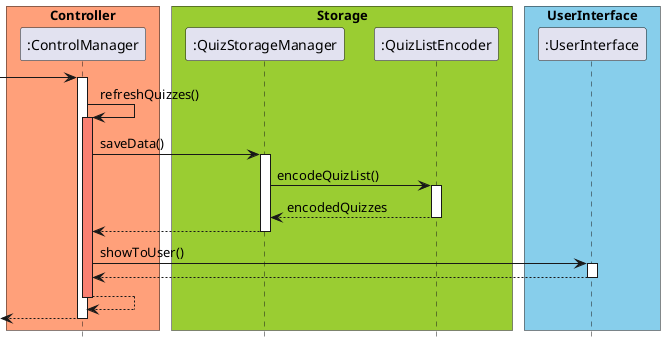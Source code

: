 @startuml

skinparam ParticipantPadding 10
skinparam BoxPadding 5
hide footbox

box "Controller" #LightSalmon
participant ":ControlManager"
end box

box "Storage" #YellowGreen
participant ":QuizStorageManager"
participant ":QuizListEncoder"
end box

box "UserInterface" #skyblue
participant ":UserInterface"
end box

-> ":ControlManager"
activate ":ControlManager"
":ControlManager" -> ":ControlManager" : refreshQuizzes()
activate ":ControlManager" #salmon
":ControlManager" -> ":QuizStorageManager" : saveData()
activate ":QuizStorageManager"
":QuizStorageManager" -> ":QuizListEncoder" : encodeQuizList()
activate ":QuizListEncoder"
":QuizListEncoder" --> ":QuizStorageManager" : encodedQuizzes
deactivate ":QuizListEncoder"
":QuizStorageManager" --> ":ControlManager"
deactivate ":QuizStorageManager"
":ControlManager" -> ":UserInterface" : showToUser()
activate ":UserInterface"
":UserInterface" --> ":ControlManager"
deactivate ":UserInterface"
":ControlManager" --> ":ControlManager"
deactivate ":ControlManager"
<-- ":ControlManager"
deactivate ":ControlManager"

@enduml